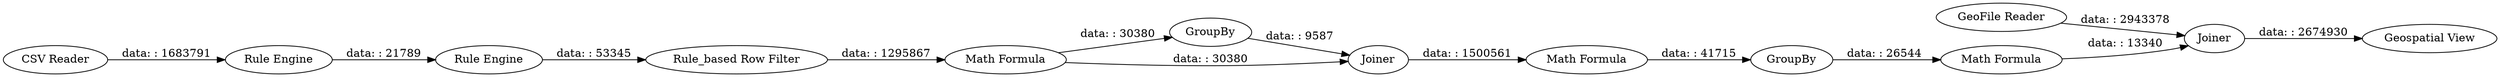 digraph {
	"-2564393668597460039_6" [label=GroupBy]
	"-2564393668597460039_10" [label="Math Formula"]
	"-2564393668597460039_2" [label="Rule Engine"]
	"-2564393668597460039_9" [label=GroupBy]
	"-2564393668597460039_1" [label="CSV Reader"]
	"-2564393668597460039_12" [label=Joiner]
	"-2564393668597460039_7" [label=Joiner]
	"-2564393668597460039_8" [label="Math Formula"]
	"-2564393668597460039_11" [label="GeoFile Reader"]
	"-2564393668597460039_3" [label="Rule Engine"]
	"-2564393668597460039_4" [label="Rule_based Row Filter"]
	"-2564393668597460039_13" [label="Geospatial View"]
	"-2564393668597460039_5" [label="Math Formula"]
	"-2564393668597460039_6" -> "-2564393668597460039_7" [label="data: : 9587"]
	"-2564393668597460039_11" -> "-2564393668597460039_12" [label="data: : 2943378"]
	"-2564393668597460039_5" -> "-2564393668597460039_6" [label="data: : 30380"]
	"-2564393668597460039_2" -> "-2564393668597460039_3" [label="data: : 21789"]
	"-2564393668597460039_10" -> "-2564393668597460039_12" [label="data: : 13340"]
	"-2564393668597460039_12" -> "-2564393668597460039_13" [label="data: : 2674930"]
	"-2564393668597460039_5" -> "-2564393668597460039_7" [label="data: : 30380"]
	"-2564393668597460039_1" -> "-2564393668597460039_2" [label="data: : 1683791"]
	"-2564393668597460039_7" -> "-2564393668597460039_8" [label="data: : 1500561"]
	"-2564393668597460039_4" -> "-2564393668597460039_5" [label="data: : 1295867"]
	"-2564393668597460039_8" -> "-2564393668597460039_9" [label="data: : 41715"]
	"-2564393668597460039_9" -> "-2564393668597460039_10" [label="data: : 26544"]
	"-2564393668597460039_3" -> "-2564393668597460039_4" [label="data: : 53345"]
	rankdir=LR
}
